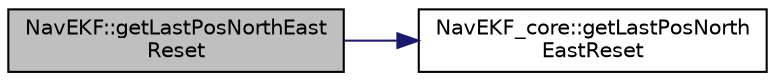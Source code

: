 digraph "NavEKF::getLastPosNorthEastReset"
{
 // INTERACTIVE_SVG=YES
  edge [fontname="Helvetica",fontsize="10",labelfontname="Helvetica",labelfontsize="10"];
  node [fontname="Helvetica",fontsize="10",shape=record];
  rankdir="LR";
  Node1 [label="NavEKF::getLastPosNorthEast\lReset",height=0.2,width=0.4,color="black", fillcolor="grey75", style="filled", fontcolor="black"];
  Node1 -> Node2 [color="midnightblue",fontsize="10",style="solid",fontname="Helvetica"];
  Node2 [label="NavEKF_core::getLastPosNorth\lEastReset",height=0.2,width=0.4,color="black", fillcolor="white", style="filled",URL="$classNavEKF__core.html#a2b54ade8ee6a8ecf2c08b0f611db63f2"];
}
